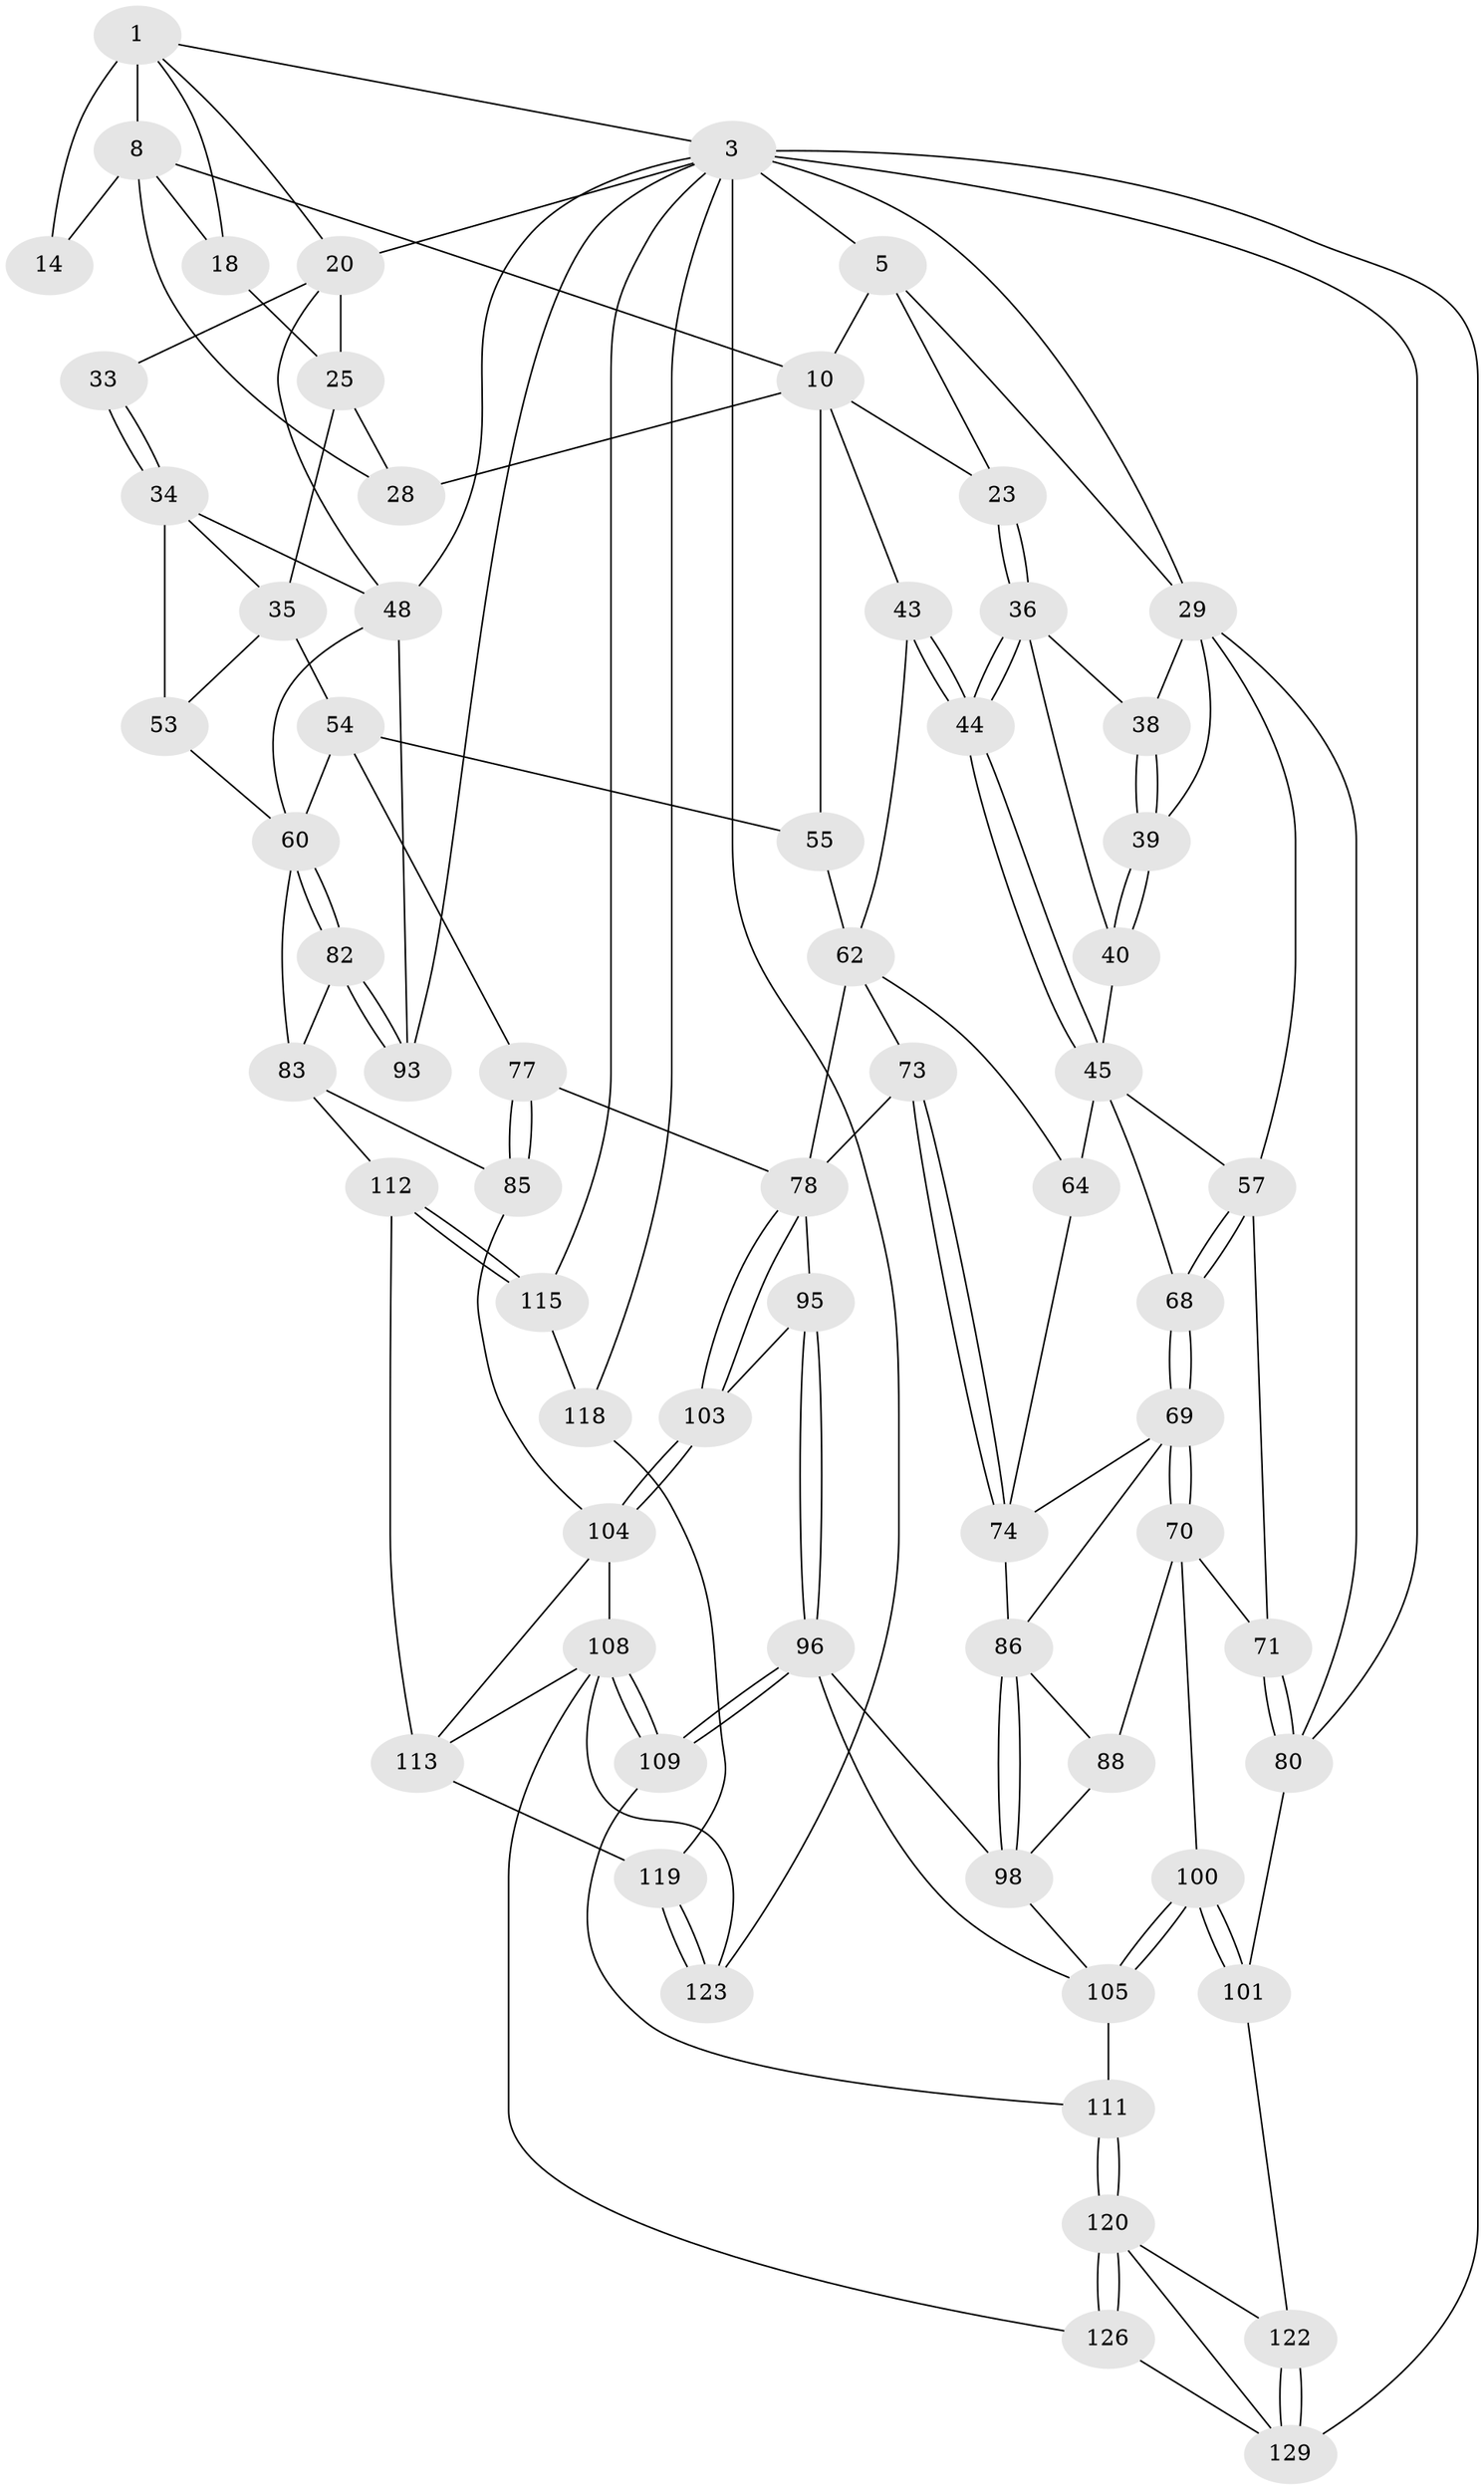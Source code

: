 // original degree distribution, {3: 0.015151515151515152, 4: 0.2196969696969697, 6: 0.20454545454545456, 5: 0.5606060606060606}
// Generated by graph-tools (version 1.1) at 2025/17/03/09/25 04:17:17]
// undirected, 66 vertices, 152 edges
graph export_dot {
graph [start="1"]
  node [color=gray90,style=filled];
  1 [pos="+0.5502602281614083+0",super="+7+2"];
  3 [pos="+1+0",super="+19+4+90"];
  5 [pos="+0.057036668996804624+0",super="+24+6"];
  8 [pos="+0.5454950716985145+0.0644098573512705",super="+16+9"];
  10 [pos="+0.39881954050006463+0.11210491798097638",super="+41+11"];
  14 [pos="+0.6141078069040923+0.005824673907405296",super="+15"];
  18 [pos="+0.6735789683933552+0.11042590693229073"];
  20 [pos="+1+0.08247296474790176",super="+47+21"];
  23 [pos="+0.34440767462674016+0.14173175878246932"];
  25 [pos="+0.7168783174608969+0.22453474815890928",super="+26"];
  28 [pos="+0.6330819216352147+0.21951582008913098"];
  29 [pos="+0.1227930322238935+0.1212455568838045",super="+30"];
  33 [pos="+0.8344732524919549+0.20983835721021743"];
  34 [pos="+0.8059457022114102+0.24113308270538",super="+49"];
  35 [pos="+0.7698075980309741+0.23810226082068367",super="+50"];
  36 [pos="+0.33911440788271685+0.15071917886529515",super="+37"];
  38 [pos="+0.13646394903770998+0.13235086367875928"];
  39 [pos="+0.1475915322622534+0.2846327595530114"];
  40 [pos="+0.20482167780093596+0.30431891941063216"];
  43 [pos="+0.3655558720052945+0.3310836749428854"];
  44 [pos="+0.3064418337654594+0.31555610502144205"];
  45 [pos="+0.2907295001454622+0.3250400663895831",super="+65+46"];
  48 [pos="+0.9069426333911793+0.3192982059820236",super="+52"];
  53 [pos="+0.8272589564478564+0.4278826713542731"];
  54 [pos="+0.5995101016263343+0.4430848985173285",super="+67"];
  55 [pos="+0.577756831403289+0.4428545198651838",super="+56"];
  57 [pos="+0.104232319142399+0.41158773275986604",super="+58"];
  60 [pos="+0.8583227957136543+0.4794645022189151",super="+61"];
  62 [pos="+0.436437888370279+0.46345986775493375",super="+63+72"];
  64 [pos="+0.3187764884512397+0.5087493839314932"];
  68 [pos="+0.15741244580181393+0.49559113012593486"];
  69 [pos="+0.15950279484574478+0.5313972546892339",super="+81"];
  70 [pos="+0.10262675169094755+0.5938563294126229",super="+89"];
  71 [pos="+0.08066769211728915+0.5942706701101503"];
  73 [pos="+0.3912034068977653+0.5554155258191014"];
  74 [pos="+0.3620082073172986+0.5493710636615596",super="+75"];
  77 [pos="+0.6264482769371253+0.634644697686202"];
  78 [pos="+0.5864408546274308+0.6400500918398203",super="+79"];
  80 [pos="+0+0.6734130297541292",super="+102"];
  82 [pos="+0.8523494884612878+0.6630732546107552"];
  83 [pos="+0.759756236682108+0.7200098509098303",super="+84"];
  85 [pos="+0.7507383607359087+0.7191876051190281"];
  86 [pos="+0.31459482609273937+0.609274656896856",super="+87"];
  88 [pos="+0.25643338470765414+0.647043795201349"];
  93 [pos="+1+0.738393640725315"];
  95 [pos="+0.41713253203733996+0.7273402727027979"];
  96 [pos="+0.4094662593763984+0.7349627836933942",super="+97"];
  98 [pos="+0.3355282069679487+0.7207627596618619",super="+99"];
  100 [pos="+0.1674860839177346+0.8117299189341686"];
  101 [pos="+0.15478593512861827+0.8233120592441092"];
  103 [pos="+0.5160576402724513+0.7298508607975231"];
  104 [pos="+0.5676196638663662+0.7971872316453458",super="+107"];
  105 [pos="+0.17962997798407201+0.8101935811920874",super="+106"];
  108 [pos="+0.4787626373144617+0.8811712529142146",super="+116"];
  109 [pos="+0.4114807562662747+0.8408210283870109",super="+110"];
  111 [pos="+0.33929362330442403+0.8885243812472526"];
  112 [pos="+0.7621541764727846+0.7507422395390139"];
  113 [pos="+0.7580254193422478+0.8132021840792989",super="+114"];
  115 [pos="+0.978105968063615+0.86166482555219"];
  118 [pos="+0.8142920500047014+0.9043325977226971"];
  119 [pos="+0.7699181382836959+0.8361907305983686"];
  120 [pos="+0.3312033841152482+0.9481966542773094",super="+121"];
  122 [pos="+0.1712081345989924+0.9065101188473071"];
  123 [pos="+0.6713829264965538+1"];
  126 [pos="+0.4226851635168864+1"];
  129 [pos="+0+1",super="+130"];
  1 -- 8;
  1 -- 14 [weight=3];
  1 -- 18;
  1 -- 3;
  1 -- 20;
  3 -- 20;
  3 -- 5;
  3 -- 29;
  3 -- 80;
  3 -- 129 [weight=3];
  3 -- 115;
  3 -- 118;
  3 -- 123;
  3 -- 93;
  3 -- 48;
  5 -- 29;
  5 -- 23;
  5 -- 10;
  8 -- 18;
  8 -- 10;
  8 -- 28;
  8 -- 14;
  10 -- 43;
  10 -- 28;
  10 -- 23;
  10 -- 55;
  18 -- 25;
  20 -- 48;
  20 -- 33 [weight=2];
  20 -- 25;
  23 -- 36;
  23 -- 36;
  25 -- 35 [weight=2];
  25 -- 28;
  29 -- 38;
  29 -- 80;
  29 -- 39;
  29 -- 57;
  33 -- 34;
  33 -- 34;
  34 -- 35;
  34 -- 48;
  34 -- 53;
  35 -- 53;
  35 -- 54;
  36 -- 44;
  36 -- 44;
  36 -- 40;
  36 -- 38;
  38 -- 39;
  38 -- 39;
  39 -- 40;
  39 -- 40;
  40 -- 45;
  43 -- 44;
  43 -- 44;
  43 -- 62;
  44 -- 45;
  44 -- 45;
  45 -- 64;
  45 -- 68;
  45 -- 57;
  48 -- 60;
  48 -- 93;
  53 -- 60;
  54 -- 55;
  54 -- 77;
  54 -- 60;
  55 -- 62 [weight=2];
  57 -- 68;
  57 -- 68;
  57 -- 71;
  60 -- 82;
  60 -- 82;
  60 -- 83;
  62 -- 64;
  62 -- 73;
  62 -- 78;
  64 -- 74;
  68 -- 69;
  68 -- 69;
  69 -- 70;
  69 -- 70;
  69 -- 74;
  69 -- 86;
  70 -- 71;
  70 -- 88;
  70 -- 100;
  71 -- 80;
  71 -- 80;
  73 -- 74;
  73 -- 74;
  73 -- 78;
  74 -- 86;
  77 -- 78;
  77 -- 85;
  77 -- 85;
  78 -- 103;
  78 -- 103;
  78 -- 95;
  80 -- 101;
  82 -- 83;
  82 -- 93;
  82 -- 93;
  83 -- 112;
  83 -- 85;
  85 -- 104;
  86 -- 98;
  86 -- 98;
  86 -- 88;
  88 -- 98;
  95 -- 96;
  95 -- 96;
  95 -- 103;
  96 -- 109;
  96 -- 109;
  96 -- 105;
  96 -- 98;
  98 -- 105;
  100 -- 101;
  100 -- 101;
  100 -- 105;
  100 -- 105;
  101 -- 122;
  103 -- 104;
  103 -- 104;
  104 -- 108;
  104 -- 113;
  105 -- 111;
  108 -- 109 [weight=2];
  108 -- 109;
  108 -- 126;
  108 -- 123;
  108 -- 113;
  109 -- 111;
  111 -- 120;
  111 -- 120;
  112 -- 113;
  112 -- 115;
  112 -- 115;
  113 -- 119;
  115 -- 118;
  118 -- 119;
  119 -- 123;
  119 -- 123;
  120 -- 126;
  120 -- 126;
  120 -- 122;
  120 -- 129;
  122 -- 129;
  122 -- 129;
  126 -- 129;
}
